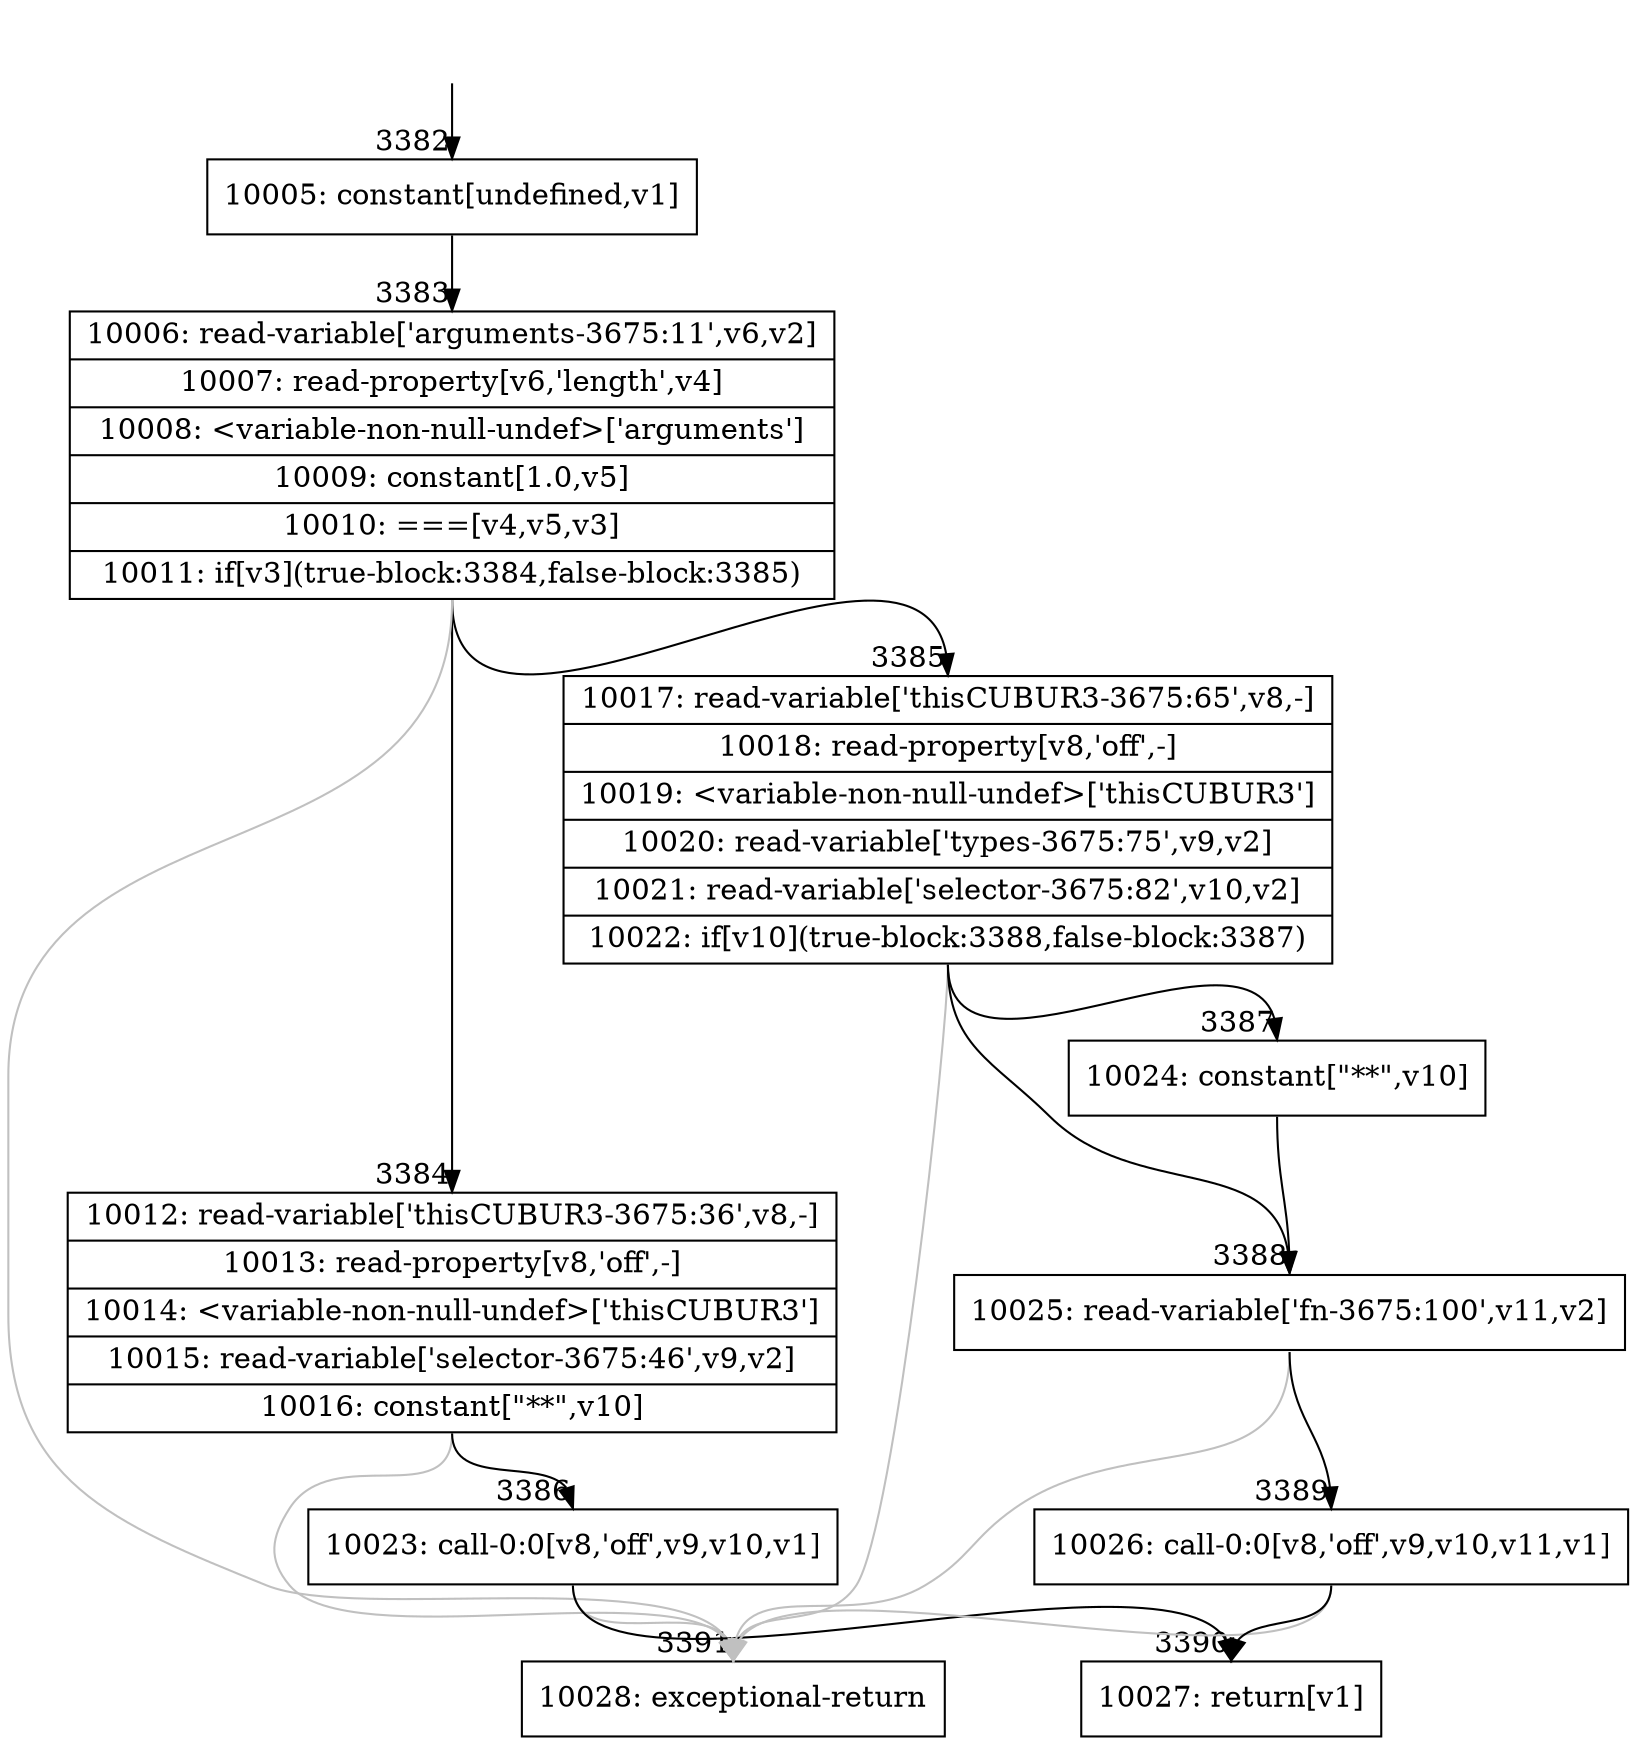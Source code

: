 digraph {
rankdir="TD"
BB_entry218[shape=none,label=""];
BB_entry218 -> BB3382 [tailport=s, headport=n, headlabel="    3382"]
BB3382 [shape=record label="{10005: constant[undefined,v1]}" ] 
BB3382 -> BB3383 [tailport=s, headport=n, headlabel="      3383"]
BB3383 [shape=record label="{10006: read-variable['arguments-3675:11',v6,v2]|10007: read-property[v6,'length',v4]|10008: \<variable-non-null-undef\>['arguments']|10009: constant[1.0,v5]|10010: ===[v4,v5,v3]|10011: if[v3](true-block:3384,false-block:3385)}" ] 
BB3383 -> BB3384 [tailport=s, headport=n, headlabel="      3384"]
BB3383 -> BB3385 [tailport=s, headport=n, headlabel="      3385"]
BB3383 -> BB3391 [tailport=s, headport=n, color=gray, headlabel="      3391"]
BB3384 [shape=record label="{10012: read-variable['thisCUBUR3-3675:36',v8,-]|10013: read-property[v8,'off',-]|10014: \<variable-non-null-undef\>['thisCUBUR3']|10015: read-variable['selector-3675:46',v9,v2]|10016: constant[\"**\",v10]}" ] 
BB3384 -> BB3386 [tailport=s, headport=n, headlabel="      3386"]
BB3384 -> BB3391 [tailport=s, headport=n, color=gray]
BB3385 [shape=record label="{10017: read-variable['thisCUBUR3-3675:65',v8,-]|10018: read-property[v8,'off',-]|10019: \<variable-non-null-undef\>['thisCUBUR3']|10020: read-variable['types-3675:75',v9,v2]|10021: read-variable['selector-3675:82',v10,v2]|10022: if[v10](true-block:3388,false-block:3387)}" ] 
BB3385 -> BB3388 [tailport=s, headport=n, headlabel="      3388"]
BB3385 -> BB3387 [tailport=s, headport=n, headlabel="      3387"]
BB3385 -> BB3391 [tailport=s, headport=n, color=gray]
BB3386 [shape=record label="{10023: call-0:0[v8,'off',v9,v10,v1]}" ] 
BB3386 -> BB3390 [tailport=s, headport=n, headlabel="      3390"]
BB3386 -> BB3391 [tailport=s, headport=n, color=gray]
BB3387 [shape=record label="{10024: constant[\"**\",v10]}" ] 
BB3387 -> BB3388 [tailport=s, headport=n]
BB3388 [shape=record label="{10025: read-variable['fn-3675:100',v11,v2]}" ] 
BB3388 -> BB3389 [tailport=s, headport=n, headlabel="      3389"]
BB3388 -> BB3391 [tailport=s, headport=n, color=gray]
BB3389 [shape=record label="{10026: call-0:0[v8,'off',v9,v10,v11,v1]}" ] 
BB3389 -> BB3390 [tailport=s, headport=n]
BB3389 -> BB3391 [tailport=s, headport=n, color=gray]
BB3390 [shape=record label="{10027: return[v1]}" ] 
BB3391 [shape=record label="{10028: exceptional-return}" ] 
}
